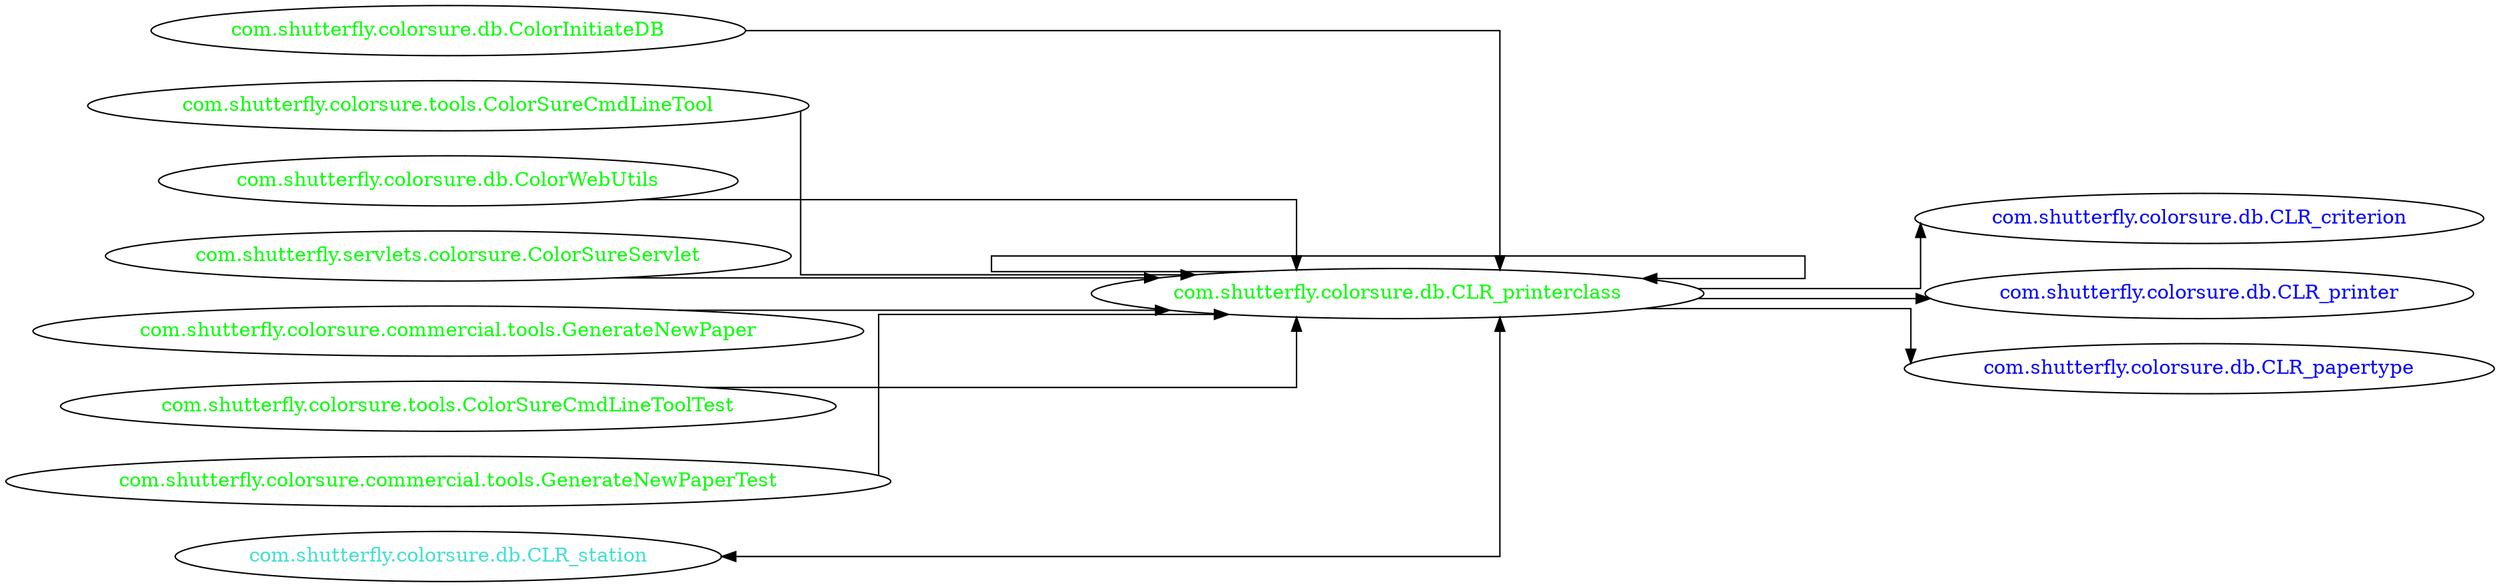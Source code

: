 digraph dependencyGraph {
 concentrate=true;
 ranksep="2.0";
 rankdir="LR"; 
 splines="ortho";
"com.shutterfly.colorsure.db.CLR_printerclass" [fontcolor="red"];
"com.shutterfly.colorsure.db.CLR_criterion" [ fontcolor="blue" ];
"com.shutterfly.colorsure.db.CLR_printerclass"->"com.shutterfly.colorsure.db.CLR_criterion";
"com.shutterfly.colorsure.db.CLR_printer" [ fontcolor="blue" ];
"com.shutterfly.colorsure.db.CLR_printerclass"->"com.shutterfly.colorsure.db.CLR_printer";
"com.shutterfly.colorsure.db.CLR_papertype" [ fontcolor="blue" ];
"com.shutterfly.colorsure.db.CLR_printerclass"->"com.shutterfly.colorsure.db.CLR_papertype";
"com.shutterfly.colorsure.db.ColorInitiateDB" [ fontcolor="green" ];
"com.shutterfly.colorsure.db.ColorInitiateDB"->"com.shutterfly.colorsure.db.CLR_printerclass";
"com.shutterfly.colorsure.tools.ColorSureCmdLineTool" [ fontcolor="green" ];
"com.shutterfly.colorsure.tools.ColorSureCmdLineTool"->"com.shutterfly.colorsure.db.CLR_printerclass";
"com.shutterfly.colorsure.db.CLR_printerclass" [ fontcolor="green" ];
"com.shutterfly.colorsure.db.CLR_printerclass"->"com.shutterfly.colorsure.db.CLR_printerclass";
"com.shutterfly.colorsure.db.ColorWebUtils" [ fontcolor="green" ];
"com.shutterfly.colorsure.db.ColorWebUtils"->"com.shutterfly.colorsure.db.CLR_printerclass";
"com.shutterfly.servlets.colorsure.ColorSureServlet" [ fontcolor="green" ];
"com.shutterfly.servlets.colorsure.ColorSureServlet"->"com.shutterfly.colorsure.db.CLR_printerclass";
"com.shutterfly.colorsure.commercial.tools.GenerateNewPaper" [ fontcolor="green" ];
"com.shutterfly.colorsure.commercial.tools.GenerateNewPaper"->"com.shutterfly.colorsure.db.CLR_printerclass";
"com.shutterfly.colorsure.tools.ColorSureCmdLineToolTest" [ fontcolor="green" ];
"com.shutterfly.colorsure.tools.ColorSureCmdLineToolTest"->"com.shutterfly.colorsure.db.CLR_printerclass";
"com.shutterfly.colorsure.commercial.tools.GenerateNewPaperTest" [ fontcolor="green" ];
"com.shutterfly.colorsure.commercial.tools.GenerateNewPaperTest"->"com.shutterfly.colorsure.db.CLR_printerclass";
"com.shutterfly.colorsure.db.CLR_station" [ fontcolor="turquoise" ];
"com.shutterfly.colorsure.db.CLR_station"->"com.shutterfly.colorsure.db.CLR_printerclass" [dir=both];
}